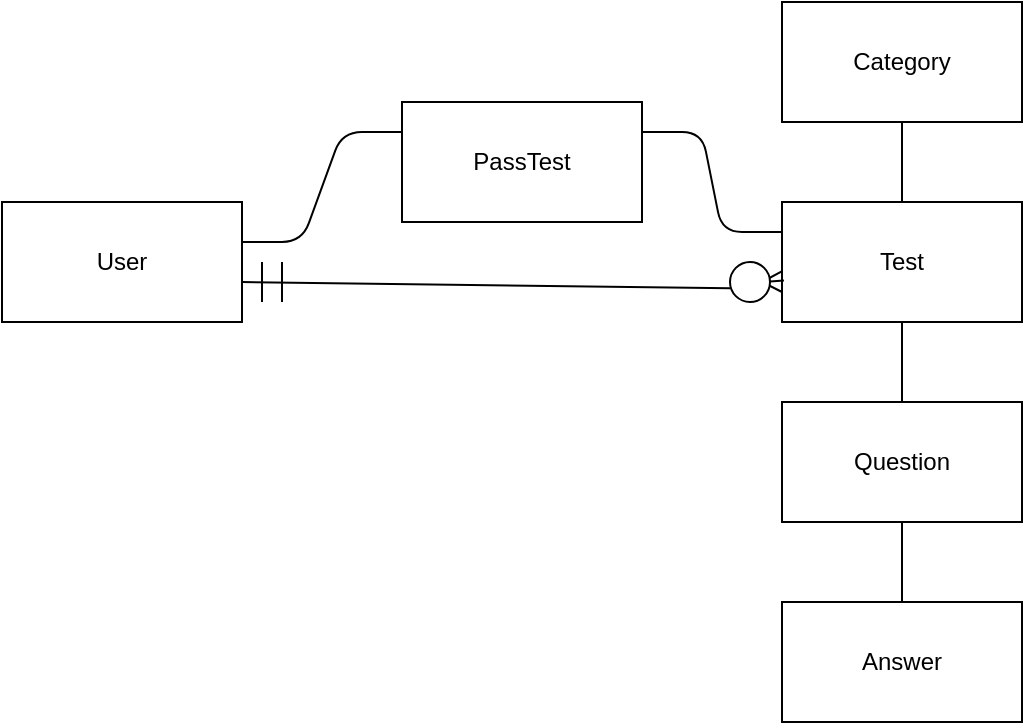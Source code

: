 <mxfile version="14.6.0" type="github">
  <diagram id="C5RBs43oDa-KdzZeNtuy" name="Page-1">
    <mxGraphModel dx="663" dy="410" grid="1" gridSize="10" guides="1" tooltips="1" connect="1" arrows="1" fold="1" page="1" pageScale="1" pageWidth="827" pageHeight="1169" math="0" shadow="0">
      <root>
        <mxCell id="WIyWlLk6GJQsqaUBKTNV-0" />
        <mxCell id="WIyWlLk6GJQsqaUBKTNV-1" parent="WIyWlLk6GJQsqaUBKTNV-0" />
        <mxCell id="X00iASC_2E46_gWT6I4g-0" value="User" style="rounded=0;whiteSpace=wrap;html=1;" vertex="1" parent="WIyWlLk6GJQsqaUBKTNV-1">
          <mxGeometry x="50" y="130" width="120" height="60" as="geometry" />
        </mxCell>
        <mxCell id="X00iASC_2E46_gWT6I4g-1" value="PassTest" style="rounded=0;whiteSpace=wrap;html=1;" vertex="1" parent="WIyWlLk6GJQsqaUBKTNV-1">
          <mxGeometry x="250" y="80" width="120" height="60" as="geometry" />
        </mxCell>
        <mxCell id="X00iASC_2E46_gWT6I4g-2" value="Test" style="rounded=0;whiteSpace=wrap;html=1;" vertex="1" parent="WIyWlLk6GJQsqaUBKTNV-1">
          <mxGeometry x="440" y="130" width="120" height="60" as="geometry" />
        </mxCell>
        <mxCell id="X00iASC_2E46_gWT6I4g-3" value="Category" style="rounded=0;whiteSpace=wrap;html=1;" vertex="1" parent="WIyWlLk6GJQsqaUBKTNV-1">
          <mxGeometry x="440" y="30" width="120" height="60" as="geometry" />
        </mxCell>
        <mxCell id="X00iASC_2E46_gWT6I4g-4" value="Question" style="rounded=0;whiteSpace=wrap;html=1;" vertex="1" parent="WIyWlLk6GJQsqaUBKTNV-1">
          <mxGeometry x="440" y="230" width="120" height="60" as="geometry" />
        </mxCell>
        <mxCell id="X00iASC_2E46_gWT6I4g-5" value="Answer" style="rounded=0;whiteSpace=wrap;html=1;" vertex="1" parent="WIyWlLk6GJQsqaUBKTNV-1">
          <mxGeometry x="440" y="330" width="120" height="60" as="geometry" />
        </mxCell>
        <mxCell id="X00iASC_2E46_gWT6I4g-6" value="" style="endArrow=none;html=1;exitX=0.5;exitY=0;exitDx=0;exitDy=0;" edge="1" parent="WIyWlLk6GJQsqaUBKTNV-1" source="X00iASC_2E46_gWT6I4g-2">
          <mxGeometry width="50" height="50" relative="1" as="geometry">
            <mxPoint x="450" y="140" as="sourcePoint" />
            <mxPoint x="500" y="90" as="targetPoint" />
          </mxGeometry>
        </mxCell>
        <mxCell id="X00iASC_2E46_gWT6I4g-7" value="" style="endArrow=none;html=1;" edge="1" parent="WIyWlLk6GJQsqaUBKTNV-1" source="X00iASC_2E46_gWT6I4g-4">
          <mxGeometry width="50" height="50" relative="1" as="geometry">
            <mxPoint x="450" y="240" as="sourcePoint" />
            <mxPoint x="500" y="190" as="targetPoint" />
          </mxGeometry>
        </mxCell>
        <mxCell id="X00iASC_2E46_gWT6I4g-8" value="" style="endArrow=none;html=1;" edge="1" parent="WIyWlLk6GJQsqaUBKTNV-1" source="X00iASC_2E46_gWT6I4g-5">
          <mxGeometry width="50" height="50" relative="1" as="geometry">
            <mxPoint x="450" y="340" as="sourcePoint" />
            <mxPoint x="500" y="290" as="targetPoint" />
          </mxGeometry>
        </mxCell>
        <mxCell id="X00iASC_2E46_gWT6I4g-9" value="" style="endArrow=none;html=1;entryX=0.008;entryY=0.655;entryDx=0;entryDy=0;entryPerimeter=0;startArrow=none;" edge="1" parent="WIyWlLk6GJQsqaUBKTNV-1" source="X00iASC_2E46_gWT6I4g-25" target="X00iASC_2E46_gWT6I4g-2">
          <mxGeometry width="50" height="50" relative="1" as="geometry">
            <mxPoint x="170" y="170" as="sourcePoint" />
            <mxPoint x="420" y="169" as="targetPoint" />
          </mxGeometry>
        </mxCell>
        <mxCell id="X00iASC_2E46_gWT6I4g-14" value="" style="endArrow=none;html=1;edgeStyle=entityRelationEdgeStyle;entryX=0;entryY=0.25;entryDx=0;entryDy=0;" edge="1" parent="WIyWlLk6GJQsqaUBKTNV-1" target="X00iASC_2E46_gWT6I4g-1">
          <mxGeometry width="50" height="50" relative="1" as="geometry">
            <mxPoint x="170" y="150" as="sourcePoint" />
            <mxPoint x="240" y="100" as="targetPoint" />
          </mxGeometry>
        </mxCell>
        <mxCell id="X00iASC_2E46_gWT6I4g-20" value="" style="endArrow=none;html=1;edgeStyle=entityRelationEdgeStyle;entryX=0;entryY=0.25;entryDx=0;entryDy=0;exitX=1;exitY=0.25;exitDx=0;exitDy=0;" edge="1" parent="WIyWlLk6GJQsqaUBKTNV-1" source="X00iASC_2E46_gWT6I4g-1" target="X00iASC_2E46_gWT6I4g-2">
          <mxGeometry width="50" height="50" relative="1" as="geometry">
            <mxPoint x="360" y="230" as="sourcePoint" />
            <mxPoint x="440" y="175" as="targetPoint" />
          </mxGeometry>
        </mxCell>
        <mxCell id="X00iASC_2E46_gWT6I4g-21" value="" style="endArrow=none;html=1;" edge="1" parent="WIyWlLk6GJQsqaUBKTNV-1">
          <mxGeometry width="50" height="50" relative="1" as="geometry">
            <mxPoint x="180" y="180" as="sourcePoint" />
            <mxPoint x="180" y="160" as="targetPoint" />
          </mxGeometry>
        </mxCell>
        <mxCell id="X00iASC_2E46_gWT6I4g-22" value="" style="endArrow=none;html=1;" edge="1" parent="WIyWlLk6GJQsqaUBKTNV-1">
          <mxGeometry width="50" height="50" relative="1" as="geometry">
            <mxPoint x="190" y="180" as="sourcePoint" />
            <mxPoint x="190" y="160" as="targetPoint" />
          </mxGeometry>
        </mxCell>
        <mxCell id="X00iASC_2E46_gWT6I4g-23" value="" style="endArrow=none;html=1;entryX=-0.001;entryY=0.579;entryDx=0;entryDy=0;entryPerimeter=0;" edge="1" parent="WIyWlLk6GJQsqaUBKTNV-1" target="X00iASC_2E46_gWT6I4g-2">
          <mxGeometry width="50" height="50" relative="1" as="geometry">
            <mxPoint x="430" y="170" as="sourcePoint" />
            <mxPoint x="440" y="170" as="targetPoint" />
          </mxGeometry>
        </mxCell>
        <mxCell id="X00iASC_2E46_gWT6I4g-24" value="" style="endArrow=none;html=1;exitX=0;exitY=0.75;exitDx=0;exitDy=0;" edge="1" parent="WIyWlLk6GJQsqaUBKTNV-1" source="X00iASC_2E46_gWT6I4g-2">
          <mxGeometry width="50" height="50" relative="1" as="geometry">
            <mxPoint x="430" y="180" as="sourcePoint" />
            <mxPoint x="430" y="170" as="targetPoint" />
          </mxGeometry>
        </mxCell>
        <mxCell id="X00iASC_2E46_gWT6I4g-25" value="" style="ellipse;whiteSpace=wrap;html=1;aspect=fixed;" vertex="1" parent="WIyWlLk6GJQsqaUBKTNV-1">
          <mxGeometry x="414" y="160" width="20" height="20" as="geometry" />
        </mxCell>
        <mxCell id="X00iASC_2E46_gWT6I4g-26" value="" style="endArrow=none;html=1;entryX=0.008;entryY=0.655;entryDx=0;entryDy=0;entryPerimeter=0;" edge="1" parent="WIyWlLk6GJQsqaUBKTNV-1" target="X00iASC_2E46_gWT6I4g-25">
          <mxGeometry width="50" height="50" relative="1" as="geometry">
            <mxPoint x="170" y="170" as="sourcePoint" />
            <mxPoint x="440.96" y="169.3" as="targetPoint" />
          </mxGeometry>
        </mxCell>
      </root>
    </mxGraphModel>
  </diagram>
</mxfile>
